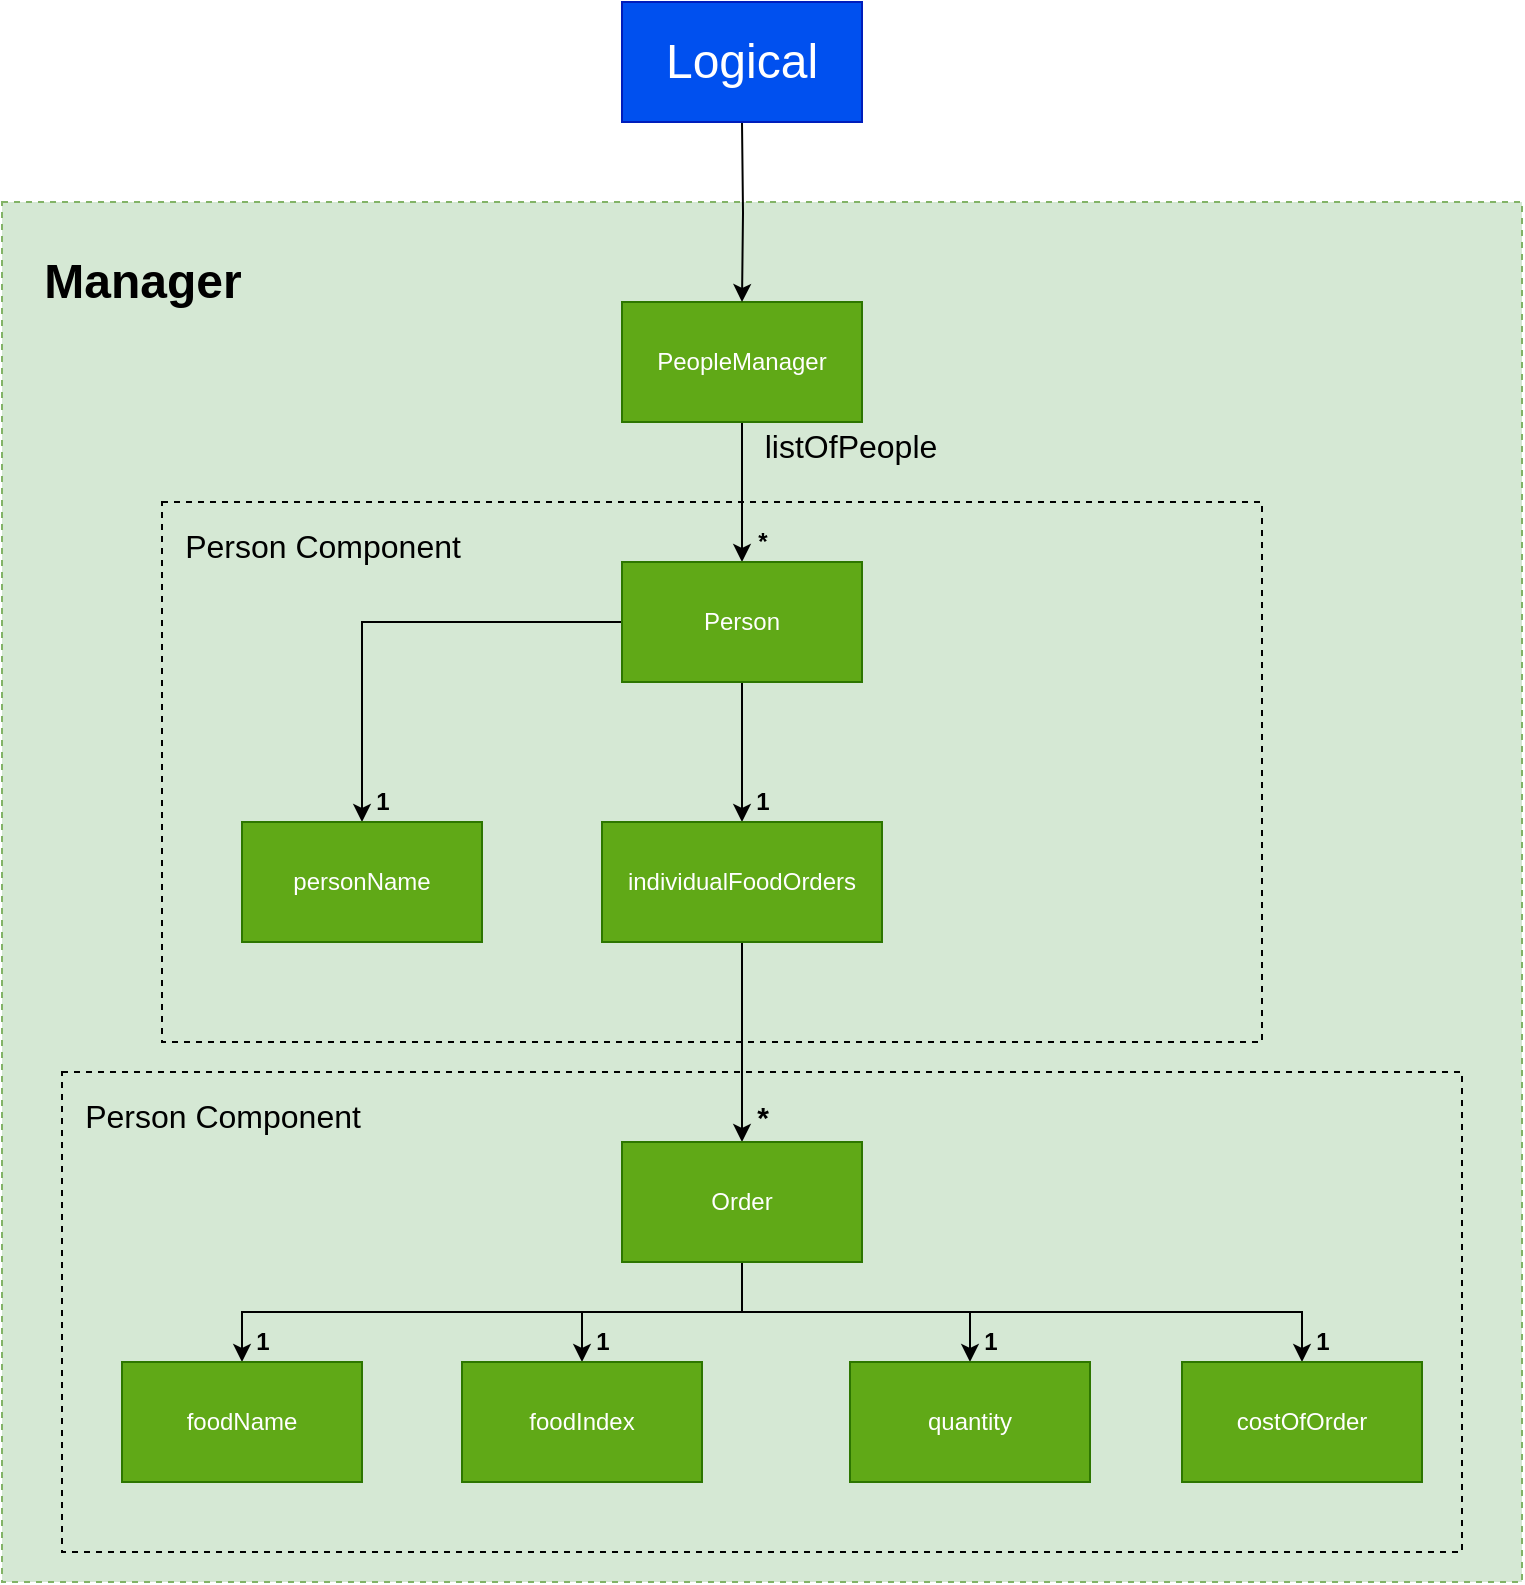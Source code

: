 <mxfile version="15.4.0" type="device"><diagram id="C5RBs43oDa-KdzZeNtuy" name="Page-1"><mxGraphModel dx="1086" dy="966" grid="1" gridSize="10" guides="1" tooltips="1" connect="1" arrows="1" fold="1" page="1" pageScale="1" pageWidth="827" pageHeight="1169" math="0" shadow="0"><root><mxCell id="WIyWlLk6GJQsqaUBKTNV-0"/><mxCell id="WIyWlLk6GJQsqaUBKTNV-1" parent="WIyWlLk6GJQsqaUBKTNV-0"/><mxCell id="3ZUg8bBHDFdwX7b5L7ok-35" value="" style="rounded=0;whiteSpace=wrap;html=1;dashed=1;fillColor=#d5e8d4;strokeColor=#82b366;" parent="WIyWlLk6GJQsqaUBKTNV-1" vertex="1"><mxGeometry x="40" y="150" width="760" height="690" as="geometry"/></mxCell><mxCell id="3ZUg8bBHDFdwX7b5L7ok-31" value="" style="rounded=0;whiteSpace=wrap;html=1;fillColor=none;dashed=1;" parent="WIyWlLk6GJQsqaUBKTNV-1" vertex="1"><mxGeometry x="70" y="585" width="700" height="240" as="geometry"/></mxCell><mxCell id="3ZUg8bBHDFdwX7b5L7ok-32" value="" style="rounded=0;whiteSpace=wrap;html=1;fillColor=none;dashed=1;" parent="WIyWlLk6GJQsqaUBKTNV-1" vertex="1"><mxGeometry x="120" y="300" width="550" height="270" as="geometry"/></mxCell><mxCell id="3ZUg8bBHDFdwX7b5L7ok-1" value="Manager" style="text;strokeColor=none;fillColor=none;html=1;fontSize=24;fontStyle=1;verticalAlign=middle;align=center;" parent="WIyWlLk6GJQsqaUBKTNV-1" vertex="1"><mxGeometry x="60" y="170" width="100" height="40" as="geometry"/></mxCell><mxCell id="3ZUg8bBHDFdwX7b5L7ok-8" style="edgeStyle=orthogonalEdgeStyle;rounded=0;orthogonalLoop=1;jettySize=auto;html=1;entryX=0.5;entryY=0;entryDx=0;entryDy=0;" parent="WIyWlLk6GJQsqaUBKTNV-1" source="3ZUg8bBHDFdwX7b5L7ok-2" target="3ZUg8bBHDFdwX7b5L7ok-3" edge="1"><mxGeometry relative="1" as="geometry"/></mxCell><mxCell id="3ZUg8bBHDFdwX7b5L7ok-2" value="PeopleManager" style="rounded=0;whiteSpace=wrap;html=1;fillColor=#60a917;strokeColor=#2D7600;fontColor=#ffffff;" parent="WIyWlLk6GJQsqaUBKTNV-1" vertex="1"><mxGeometry x="350" y="200" width="120" height="60" as="geometry"/></mxCell><mxCell id="3ZUg8bBHDFdwX7b5L7ok-11" style="edgeStyle=orthogonalEdgeStyle;rounded=0;orthogonalLoop=1;jettySize=auto;html=1;entryX=0.5;entryY=0;entryDx=0;entryDy=0;exitX=0;exitY=0.5;exitDx=0;exitDy=0;" parent="WIyWlLk6GJQsqaUBKTNV-1" source="3ZUg8bBHDFdwX7b5L7ok-3" target="3ZUg8bBHDFdwX7b5L7ok-4" edge="1"><mxGeometry relative="1" as="geometry"><mxPoint x="410" y="100" as="targetPoint"/></mxGeometry></mxCell><mxCell id="3ZUg8bBHDFdwX7b5L7ok-13" style="edgeStyle=orthogonalEdgeStyle;rounded=0;orthogonalLoop=1;jettySize=auto;html=1;entryX=0.5;entryY=0;entryDx=0;entryDy=0;" parent="WIyWlLk6GJQsqaUBKTNV-1" source="3ZUg8bBHDFdwX7b5L7ok-3" target="3ZUg8bBHDFdwX7b5L7ok-7" edge="1"><mxGeometry relative="1" as="geometry"/></mxCell><mxCell id="3ZUg8bBHDFdwX7b5L7ok-3" value="Person" style="rounded=0;whiteSpace=wrap;html=1;fillColor=#60a917;strokeColor=#2D7600;fontColor=#ffffff;" parent="WIyWlLk6GJQsqaUBKTNV-1" vertex="1"><mxGeometry x="350" y="330" width="120" height="60" as="geometry"/></mxCell><mxCell id="3ZUg8bBHDFdwX7b5L7ok-4" value="personName" style="rounded=0;whiteSpace=wrap;html=1;fillColor=#60a917;strokeColor=#2D7600;fontColor=#ffffff;" parent="WIyWlLk6GJQsqaUBKTNV-1" vertex="1"><mxGeometry x="160" y="460" width="120" height="60" as="geometry"/></mxCell><mxCell id="3ZUg8bBHDFdwX7b5L7ok-16" style="edgeStyle=orthogonalEdgeStyle;rounded=0;orthogonalLoop=1;jettySize=auto;html=1;entryX=0.5;entryY=0;entryDx=0;entryDy=0;" parent="WIyWlLk6GJQsqaUBKTNV-1" source="3ZUg8bBHDFdwX7b5L7ok-7" target="3ZUg8bBHDFdwX7b5L7ok-15" edge="1"><mxGeometry relative="1" as="geometry"/></mxCell><mxCell id="3ZUg8bBHDFdwX7b5L7ok-7" value="individualFoodOrders" style="rounded=0;whiteSpace=wrap;html=1;fillColor=#60a917;strokeColor=#2D7600;fontColor=#ffffff;" parent="WIyWlLk6GJQsqaUBKTNV-1" vertex="1"><mxGeometry x="340" y="460" width="140" height="60" as="geometry"/></mxCell><mxCell id="3ZUg8bBHDFdwX7b5L7ok-9" value="&lt;font style=&quot;font-size: 16px ; font-weight: normal&quot;&gt;listOfPeople&lt;/font&gt;" style="text;strokeColor=none;fillColor=none;html=1;fontSize=24;fontStyle=1;verticalAlign=middle;align=center;" parent="WIyWlLk6GJQsqaUBKTNV-1" vertex="1"><mxGeometry x="414" y="250" width="100" height="40" as="geometry"/></mxCell><mxCell id="3ZUg8bBHDFdwX7b5L7ok-24" style="edgeStyle=orthogonalEdgeStyle;rounded=0;orthogonalLoop=1;jettySize=auto;html=1;entryX=0.5;entryY=0;entryDx=0;entryDy=0;exitX=0.5;exitY=1;exitDx=0;exitDy=0;" parent="WIyWlLk6GJQsqaUBKTNV-1" source="3ZUg8bBHDFdwX7b5L7ok-15" target="3ZUg8bBHDFdwX7b5L7ok-17" edge="1"><mxGeometry relative="1" as="geometry"/></mxCell><mxCell id="3ZUg8bBHDFdwX7b5L7ok-25" style="edgeStyle=orthogonalEdgeStyle;rounded=0;orthogonalLoop=1;jettySize=auto;html=1;entryX=0.5;entryY=0;entryDx=0;entryDy=0;" parent="WIyWlLk6GJQsqaUBKTNV-1" source="3ZUg8bBHDFdwX7b5L7ok-15" target="3ZUg8bBHDFdwX7b5L7ok-18" edge="1"><mxGeometry relative="1" as="geometry"><mxPoint x="360" y="730" as="targetPoint"/></mxGeometry></mxCell><mxCell id="3ZUg8bBHDFdwX7b5L7ok-26" style="edgeStyle=orthogonalEdgeStyle;rounded=0;orthogonalLoop=1;jettySize=auto;html=1;entryX=0.5;entryY=0;entryDx=0;entryDy=0;" parent="WIyWlLk6GJQsqaUBKTNV-1" source="3ZUg8bBHDFdwX7b5L7ok-15" target="3ZUg8bBHDFdwX7b5L7ok-19" edge="1"><mxGeometry relative="1" as="geometry"/></mxCell><mxCell id="3ZUg8bBHDFdwX7b5L7ok-27" style="edgeStyle=orthogonalEdgeStyle;rounded=0;orthogonalLoop=1;jettySize=auto;html=1;entryX=0.5;entryY=0;entryDx=0;entryDy=0;exitX=0.5;exitY=1;exitDx=0;exitDy=0;" parent="WIyWlLk6GJQsqaUBKTNV-1" source="3ZUg8bBHDFdwX7b5L7ok-15" target="3ZUg8bBHDFdwX7b5L7ok-23" edge="1"><mxGeometry relative="1" as="geometry"/></mxCell><mxCell id="3ZUg8bBHDFdwX7b5L7ok-15" value="Order" style="rounded=0;whiteSpace=wrap;html=1;fillColor=#60a917;strokeColor=#2D7600;fontColor=#ffffff;" parent="WIyWlLk6GJQsqaUBKTNV-1" vertex="1"><mxGeometry x="350" y="620" width="120" height="60" as="geometry"/></mxCell><mxCell id="3ZUg8bBHDFdwX7b5L7ok-17" value="foodName" style="rounded=0;whiteSpace=wrap;html=1;fillColor=#60a917;strokeColor=#2D7600;fontColor=#ffffff;" parent="WIyWlLk6GJQsqaUBKTNV-1" vertex="1"><mxGeometry x="100" y="730" width="120" height="60" as="geometry"/></mxCell><mxCell id="3ZUg8bBHDFdwX7b5L7ok-18" value="foodIndex" style="rounded=0;whiteSpace=wrap;html=1;fillColor=#60a917;strokeColor=#2D7600;fontColor=#ffffff;" parent="WIyWlLk6GJQsqaUBKTNV-1" vertex="1"><mxGeometry x="270" y="730" width="120" height="60" as="geometry"/></mxCell><mxCell id="3ZUg8bBHDFdwX7b5L7ok-19" value="quantity" style="rounded=0;whiteSpace=wrap;html=1;fillColor=#60a917;strokeColor=#2D7600;fontColor=#ffffff;" parent="WIyWlLk6GJQsqaUBKTNV-1" vertex="1"><mxGeometry x="464" y="730" width="120" height="60" as="geometry"/></mxCell><mxCell id="3ZUg8bBHDFdwX7b5L7ok-20" value="&lt;font style=&quot;font-size: 12px;&quot;&gt;1&lt;/font&gt;" style="text;strokeColor=none;fillColor=none;html=1;fontSize=12;fontStyle=1;verticalAlign=middle;align=center;" parent="WIyWlLk6GJQsqaUBKTNV-1" vertex="1"><mxGeometry x="370" y="430" width="100" height="40" as="geometry"/></mxCell><mxCell id="3ZUg8bBHDFdwX7b5L7ok-21" value="&lt;font style=&quot;font-size: 12px;&quot;&gt;1&lt;/font&gt;" style="text;strokeColor=none;fillColor=none;html=1;fontSize=12;fontStyle=1;verticalAlign=middle;align=center;" parent="WIyWlLk6GJQsqaUBKTNV-1" vertex="1"><mxGeometry x="120" y="700" width="100" height="40" as="geometry"/></mxCell><mxCell id="3ZUg8bBHDFdwX7b5L7ok-22" value="&lt;font style=&quot;font-size: 12px;&quot;&gt;1&lt;/font&gt;" style="text;strokeColor=none;fillColor=none;html=1;fontSize=12;fontStyle=1;verticalAlign=middle;align=center;" parent="WIyWlLk6GJQsqaUBKTNV-1" vertex="1"><mxGeometry x="180" y="430" width="100" height="40" as="geometry"/></mxCell><mxCell id="3ZUg8bBHDFdwX7b5L7ok-23" value="costOfOrder" style="rounded=0;whiteSpace=wrap;html=1;fillColor=#60a917;strokeColor=#2D7600;fontColor=#ffffff;" parent="WIyWlLk6GJQsqaUBKTNV-1" vertex="1"><mxGeometry x="630" y="730" width="120" height="60" as="geometry"/></mxCell><mxCell id="3ZUg8bBHDFdwX7b5L7ok-28" value="&lt;font style=&quot;font-size: 12px;&quot;&gt;1&lt;/font&gt;" style="text;strokeColor=none;fillColor=none;html=1;fontSize=12;fontStyle=1;verticalAlign=middle;align=center;" parent="WIyWlLk6GJQsqaUBKTNV-1" vertex="1"><mxGeometry x="290" y="700" width="100" height="40" as="geometry"/></mxCell><mxCell id="3ZUg8bBHDFdwX7b5L7ok-29" value="&lt;font style=&quot;font-size: 12px;&quot;&gt;1&lt;/font&gt;" style="text;strokeColor=none;fillColor=none;html=1;fontSize=12;fontStyle=1;verticalAlign=middle;align=center;" parent="WIyWlLk6GJQsqaUBKTNV-1" vertex="1"><mxGeometry x="484" y="700" width="100" height="40" as="geometry"/></mxCell><mxCell id="3ZUg8bBHDFdwX7b5L7ok-30" value="&lt;font style=&quot;font-size: 12px;&quot;&gt;1&lt;/font&gt;" style="text;strokeColor=none;fillColor=none;html=1;fontSize=12;fontStyle=1;verticalAlign=middle;align=center;" parent="WIyWlLk6GJQsqaUBKTNV-1" vertex="1"><mxGeometry x="650" y="700" width="100" height="40" as="geometry"/></mxCell><mxCell id="3ZUg8bBHDFdwX7b5L7ok-33" value="&lt;font style=&quot;font-size: 15px&quot;&gt;*&lt;/font&gt;" style="text;strokeColor=none;fillColor=none;html=1;fontSize=24;fontStyle=1;verticalAlign=middle;align=center;" parent="WIyWlLk6GJQsqaUBKTNV-1" vertex="1"><mxGeometry x="370" y="585" width="100" height="40" as="geometry"/></mxCell><mxCell id="3ZUg8bBHDFdwX7b5L7ok-34" value="" style="endArrow=classic;html=1;rounded=0;edgeStyle=orthogonalEdgeStyle;entryX=0.5;entryY=0;entryDx=0;entryDy=0;" parent="WIyWlLk6GJQsqaUBKTNV-1" target="3ZUg8bBHDFdwX7b5L7ok-2" edge="1"><mxGeometry width="50" height="50" relative="1" as="geometry"><mxPoint x="410" y="110" as="sourcePoint"/><mxPoint x="380" y="50" as="targetPoint"/></mxGeometry></mxCell><mxCell id="3ZUg8bBHDFdwX7b5L7ok-37" value="Logical" style="rounded=0;whiteSpace=wrap;html=1;fillColor=#0050ef;fontSize=24;strokeColor=#001DBC;fontColor=#ffffff;" parent="WIyWlLk6GJQsqaUBKTNV-1" vertex="1"><mxGeometry x="350" y="50" width="120" height="60" as="geometry"/></mxCell><mxCell id="3ZUg8bBHDFdwX7b5L7ok-38" value="&lt;font style=&quot;font-size: 12px;&quot;&gt;*&lt;/font&gt;" style="text;strokeColor=none;fillColor=none;html=1;fontSize=12;fontStyle=1;verticalAlign=middle;align=center;" parent="WIyWlLk6GJQsqaUBKTNV-1" vertex="1"><mxGeometry x="370" y="300" width="100" height="40" as="geometry"/></mxCell><mxCell id="9Io1Fg96q0colniv-XCX-0" value="&lt;span style=&quot;font-size: 16px ; font-weight: 400&quot;&gt;Person Component&lt;/span&gt;" style="text;strokeColor=none;fillColor=none;html=1;fontSize=24;fontStyle=1;verticalAlign=middle;align=center;" vertex="1" parent="WIyWlLk6GJQsqaUBKTNV-1"><mxGeometry x="150" y="300" width="100" height="40" as="geometry"/></mxCell><mxCell id="9Io1Fg96q0colniv-XCX-1" value="&lt;span style=&quot;font-size: 16px ; font-weight: 400&quot;&gt;Person Component&lt;/span&gt;" style="text;strokeColor=none;fillColor=none;html=1;fontSize=24;fontStyle=1;verticalAlign=middle;align=center;" vertex="1" parent="WIyWlLk6GJQsqaUBKTNV-1"><mxGeometry x="100" y="585" width="100" height="40" as="geometry"/></mxCell></root></mxGraphModel></diagram></mxfile>